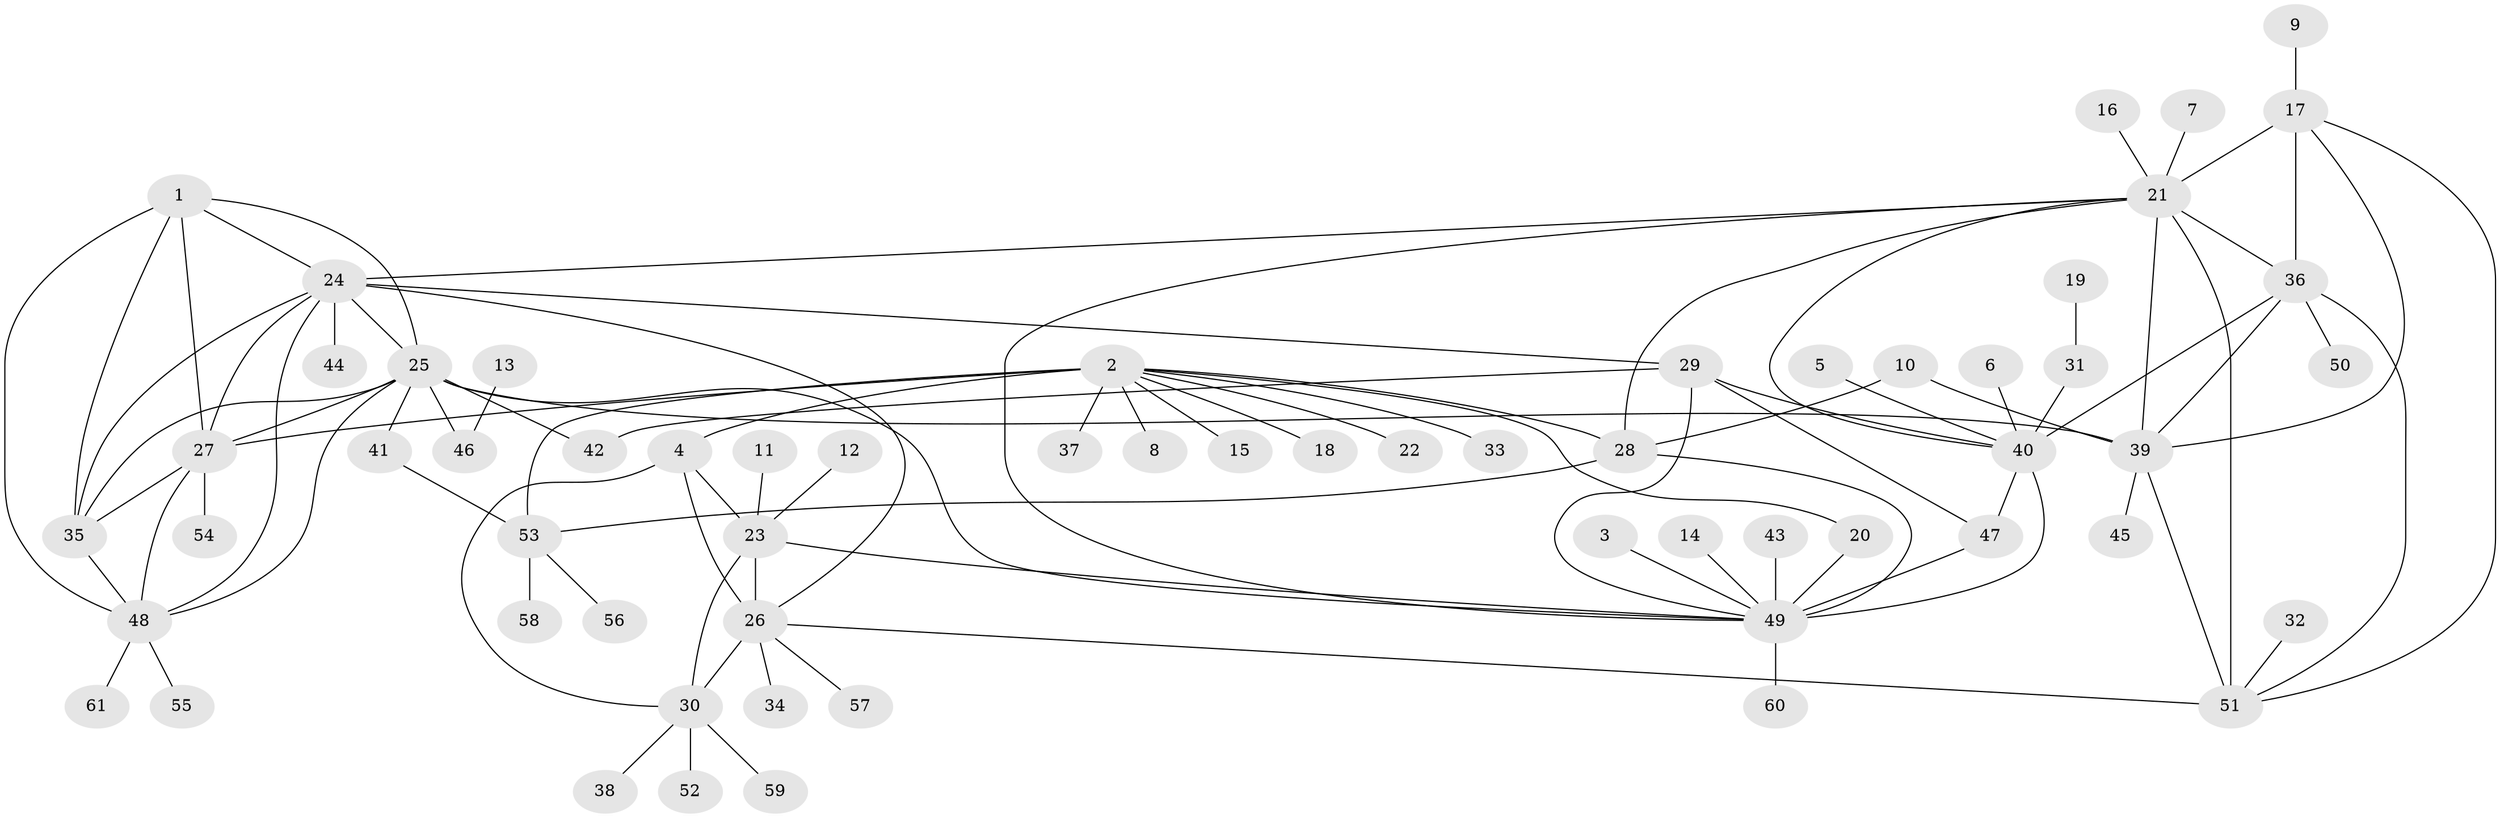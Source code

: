 // original degree distribution, {9: 0.05737704918032787, 11: 0.02459016393442623, 5: 0.02459016393442623, 7: 0.04918032786885246, 8: 0.02459016393442623, 10: 0.040983606557377046, 6: 0.01639344262295082, 14: 0.00819672131147541, 2: 0.12295081967213115, 1: 0.5983606557377049, 4: 0.01639344262295082, 3: 0.01639344262295082}
// Generated by graph-tools (version 1.1) at 2025/26/03/09/25 03:26:38]
// undirected, 61 vertices, 97 edges
graph export_dot {
graph [start="1"]
  node [color=gray90,style=filled];
  1;
  2;
  3;
  4;
  5;
  6;
  7;
  8;
  9;
  10;
  11;
  12;
  13;
  14;
  15;
  16;
  17;
  18;
  19;
  20;
  21;
  22;
  23;
  24;
  25;
  26;
  27;
  28;
  29;
  30;
  31;
  32;
  33;
  34;
  35;
  36;
  37;
  38;
  39;
  40;
  41;
  42;
  43;
  44;
  45;
  46;
  47;
  48;
  49;
  50;
  51;
  52;
  53;
  54;
  55;
  56;
  57;
  58;
  59;
  60;
  61;
  1 -- 24 [weight=1.0];
  1 -- 25 [weight=1.0];
  1 -- 27 [weight=1.0];
  1 -- 35 [weight=1.0];
  1 -- 48 [weight=1.0];
  2 -- 4 [weight=1.0];
  2 -- 8 [weight=1.0];
  2 -- 15 [weight=1.0];
  2 -- 18 [weight=1.0];
  2 -- 20 [weight=1.0];
  2 -- 22 [weight=1.0];
  2 -- 27 [weight=1.0];
  2 -- 28 [weight=3.0];
  2 -- 33 [weight=1.0];
  2 -- 37 [weight=1.0];
  2 -- 53 [weight=6.0];
  3 -- 49 [weight=1.0];
  4 -- 23 [weight=1.0];
  4 -- 26 [weight=2.0];
  4 -- 30 [weight=2.0];
  5 -- 40 [weight=1.0];
  6 -- 40 [weight=1.0];
  7 -- 21 [weight=1.0];
  9 -- 17 [weight=1.0];
  10 -- 28 [weight=1.0];
  10 -- 39 [weight=1.0];
  11 -- 23 [weight=1.0];
  12 -- 23 [weight=1.0];
  13 -- 46 [weight=1.0];
  14 -- 49 [weight=1.0];
  16 -- 21 [weight=1.0];
  17 -- 21 [weight=2.0];
  17 -- 36 [weight=1.0];
  17 -- 39 [weight=1.0];
  17 -- 51 [weight=1.0];
  19 -- 31 [weight=1.0];
  20 -- 49 [weight=1.0];
  21 -- 24 [weight=1.0];
  21 -- 28 [weight=1.0];
  21 -- 36 [weight=2.0];
  21 -- 39 [weight=2.0];
  21 -- 40 [weight=1.0];
  21 -- 49 [weight=1.0];
  21 -- 51 [weight=2.0];
  23 -- 26 [weight=2.0];
  23 -- 30 [weight=2.0];
  23 -- 49 [weight=1.0];
  24 -- 25 [weight=1.0];
  24 -- 26 [weight=1.0];
  24 -- 27 [weight=1.0];
  24 -- 29 [weight=1.0];
  24 -- 35 [weight=1.0];
  24 -- 44 [weight=1.0];
  24 -- 48 [weight=1.0];
  25 -- 27 [weight=1.0];
  25 -- 35 [weight=1.0];
  25 -- 39 [weight=1.0];
  25 -- 41 [weight=1.0];
  25 -- 42 [weight=1.0];
  25 -- 46 [weight=1.0];
  25 -- 48 [weight=1.0];
  25 -- 49 [weight=1.0];
  26 -- 30 [weight=4.0];
  26 -- 34 [weight=1.0];
  26 -- 51 [weight=1.0];
  26 -- 57 [weight=1.0];
  27 -- 35 [weight=1.0];
  27 -- 48 [weight=1.0];
  27 -- 54 [weight=1.0];
  28 -- 49 [weight=1.0];
  28 -- 53 [weight=2.0];
  29 -- 40 [weight=1.0];
  29 -- 42 [weight=1.0];
  29 -- 47 [weight=1.0];
  29 -- 49 [weight=3.0];
  30 -- 38 [weight=1.0];
  30 -- 52 [weight=1.0];
  30 -- 59 [weight=1.0];
  31 -- 40 [weight=1.0];
  32 -- 51 [weight=1.0];
  35 -- 48 [weight=1.0];
  36 -- 39 [weight=1.0];
  36 -- 40 [weight=1.0];
  36 -- 50 [weight=1.0];
  36 -- 51 [weight=1.0];
  39 -- 45 [weight=1.0];
  39 -- 51 [weight=1.0];
  40 -- 47 [weight=1.0];
  40 -- 49 [weight=3.0];
  41 -- 53 [weight=1.0];
  43 -- 49 [weight=1.0];
  47 -- 49 [weight=3.0];
  48 -- 55 [weight=1.0];
  48 -- 61 [weight=1.0];
  49 -- 60 [weight=1.0];
  53 -- 56 [weight=1.0];
  53 -- 58 [weight=1.0];
}
